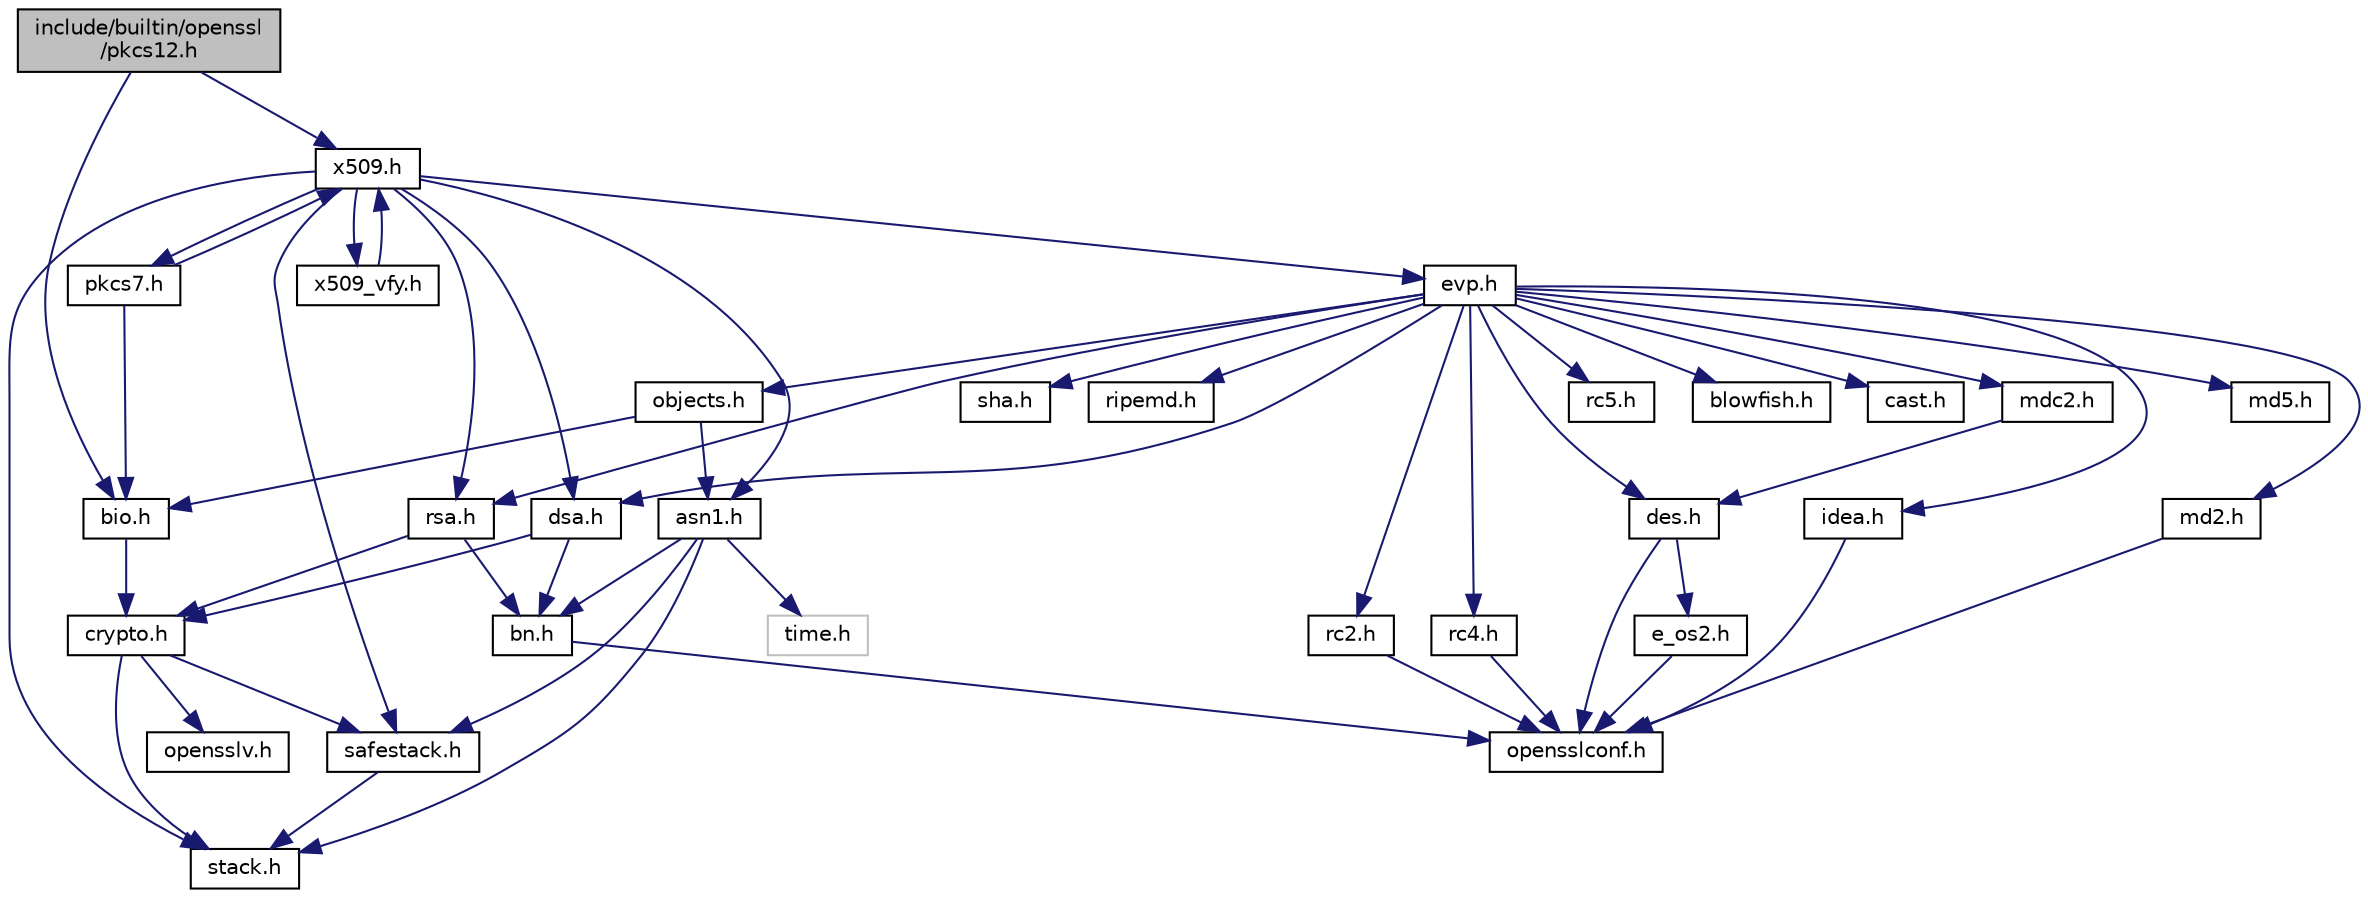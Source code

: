 digraph "include/builtin/openssl/pkcs12.h"
{
 // LATEX_PDF_SIZE
  edge [fontname="Helvetica",fontsize="10",labelfontname="Helvetica",labelfontsize="10"];
  node [fontname="Helvetica",fontsize="10",shape=record];
  Node1 [label="include/builtin/openssl\l/pkcs12.h",height=0.2,width=0.4,color="black", fillcolor="grey75", style="filled", fontcolor="black",tooltip=" "];
  Node1 -> Node2 [color="midnightblue",fontsize="10",style="solid",fontname="Helvetica"];
  Node2 [label="bio.h",height=0.2,width=0.4,color="black", fillcolor="white", style="filled",URL="$bio_8h.html",tooltip=" "];
  Node2 -> Node3 [color="midnightblue",fontsize="10",style="solid",fontname="Helvetica"];
  Node3 [label="crypto.h",height=0.2,width=0.4,color="black", fillcolor="white", style="filled",URL="$crypto_8h.html",tooltip=" "];
  Node3 -> Node4 [color="midnightblue",fontsize="10",style="solid",fontname="Helvetica"];
  Node4 [label="stack.h",height=0.2,width=0.4,color="black", fillcolor="white", style="filled",URL="$stack_8h.html",tooltip=" "];
  Node3 -> Node5 [color="midnightblue",fontsize="10",style="solid",fontname="Helvetica"];
  Node5 [label="safestack.h",height=0.2,width=0.4,color="black", fillcolor="white", style="filled",URL="$safestack_8h.html",tooltip=" "];
  Node5 -> Node4 [color="midnightblue",fontsize="10",style="solid",fontname="Helvetica"];
  Node3 -> Node6 [color="midnightblue",fontsize="10",style="solid",fontname="Helvetica"];
  Node6 [label="opensslv.h",height=0.2,width=0.4,color="black", fillcolor="white", style="filled",URL="$opensslv_8h.html",tooltip=" "];
  Node1 -> Node7 [color="midnightblue",fontsize="10",style="solid",fontname="Helvetica"];
  Node7 [label="x509.h",height=0.2,width=0.4,color="black", fillcolor="white", style="filled",URL="$x509_8h.html",tooltip=" "];
  Node7 -> Node4 [color="midnightblue",fontsize="10",style="solid",fontname="Helvetica"];
  Node7 -> Node8 [color="midnightblue",fontsize="10",style="solid",fontname="Helvetica"];
  Node8 [label="asn1.h",height=0.2,width=0.4,color="black", fillcolor="white", style="filled",URL="$asn1_8h.html",tooltip=" "];
  Node8 -> Node9 [color="midnightblue",fontsize="10",style="solid",fontname="Helvetica"];
  Node9 [label="time.h",height=0.2,width=0.4,color="grey75", fillcolor="white", style="filled",tooltip=" "];
  Node8 -> Node10 [color="midnightblue",fontsize="10",style="solid",fontname="Helvetica"];
  Node10 [label="bn.h",height=0.2,width=0.4,color="black", fillcolor="white", style="filled",URL="$bn_8h.html",tooltip=" "];
  Node10 -> Node11 [color="midnightblue",fontsize="10",style="solid",fontname="Helvetica"];
  Node11 [label="opensslconf.h",height=0.2,width=0.4,color="black", fillcolor="white", style="filled",URL="$opensslconf_8h.html",tooltip=" "];
  Node8 -> Node4 [color="midnightblue",fontsize="10",style="solid",fontname="Helvetica"];
  Node8 -> Node5 [color="midnightblue",fontsize="10",style="solid",fontname="Helvetica"];
  Node7 -> Node5 [color="midnightblue",fontsize="10",style="solid",fontname="Helvetica"];
  Node7 -> Node12 [color="midnightblue",fontsize="10",style="solid",fontname="Helvetica"];
  Node12 [label="rsa.h",height=0.2,width=0.4,color="black", fillcolor="white", style="filled",URL="$rsa_8h.html",tooltip=" "];
  Node12 -> Node10 [color="midnightblue",fontsize="10",style="solid",fontname="Helvetica"];
  Node12 -> Node3 [color="midnightblue",fontsize="10",style="solid",fontname="Helvetica"];
  Node7 -> Node13 [color="midnightblue",fontsize="10",style="solid",fontname="Helvetica"];
  Node13 [label="dsa.h",height=0.2,width=0.4,color="black", fillcolor="white", style="filled",URL="$dsa_8h.html",tooltip=" "];
  Node13 -> Node10 [color="midnightblue",fontsize="10",style="solid",fontname="Helvetica"];
  Node13 -> Node3 [color="midnightblue",fontsize="10",style="solid",fontname="Helvetica"];
  Node7 -> Node14 [color="midnightblue",fontsize="10",style="solid",fontname="Helvetica"];
  Node14 [label="evp.h",height=0.2,width=0.4,color="black", fillcolor="white", style="filled",URL="$evp_8h.html",tooltip=" "];
  Node14 -> Node15 [color="midnightblue",fontsize="10",style="solid",fontname="Helvetica"];
  Node15 [label="md2.h",height=0.2,width=0.4,color="black", fillcolor="white", style="filled",URL="$md2_8h.html",tooltip=" "];
  Node15 -> Node11 [color="midnightblue",fontsize="10",style="solid",fontname="Helvetica"];
  Node14 -> Node16 [color="midnightblue",fontsize="10",style="solid",fontname="Helvetica"];
  Node16 [label="md5.h",height=0.2,width=0.4,color="black", fillcolor="white", style="filled",URL="$md5_8h.html",tooltip=" "];
  Node14 -> Node17 [color="midnightblue",fontsize="10",style="solid",fontname="Helvetica"];
  Node17 [label="sha.h",height=0.2,width=0.4,color="black", fillcolor="white", style="filled",URL="$sha_8h.html",tooltip=" "];
  Node14 -> Node18 [color="midnightblue",fontsize="10",style="solid",fontname="Helvetica"];
  Node18 [label="ripemd.h",height=0.2,width=0.4,color="black", fillcolor="white", style="filled",URL="$ripemd_8h.html",tooltip=" "];
  Node14 -> Node19 [color="midnightblue",fontsize="10",style="solid",fontname="Helvetica"];
  Node19 [label="des.h",height=0.2,width=0.4,color="black", fillcolor="white", style="filled",URL="$des_8h.html",tooltip=" "];
  Node19 -> Node11 [color="midnightblue",fontsize="10",style="solid",fontname="Helvetica"];
  Node19 -> Node20 [color="midnightblue",fontsize="10",style="solid",fontname="Helvetica"];
  Node20 [label="e_os2.h",height=0.2,width=0.4,color="black", fillcolor="white", style="filled",URL="$e__os2_8h.html",tooltip=" "];
  Node20 -> Node11 [color="midnightblue",fontsize="10",style="solid",fontname="Helvetica"];
  Node14 -> Node21 [color="midnightblue",fontsize="10",style="solid",fontname="Helvetica"];
  Node21 [label="rc4.h",height=0.2,width=0.4,color="black", fillcolor="white", style="filled",URL="$rc4_8h.html",tooltip=" "];
  Node21 -> Node11 [color="midnightblue",fontsize="10",style="solid",fontname="Helvetica"];
  Node14 -> Node22 [color="midnightblue",fontsize="10",style="solid",fontname="Helvetica"];
  Node22 [label="rc2.h",height=0.2,width=0.4,color="black", fillcolor="white", style="filled",URL="$rc2_8h.html",tooltip=" "];
  Node22 -> Node11 [color="midnightblue",fontsize="10",style="solid",fontname="Helvetica"];
  Node14 -> Node23 [color="midnightblue",fontsize="10",style="solid",fontname="Helvetica"];
  Node23 [label="rc5.h",height=0.2,width=0.4,color="black", fillcolor="white", style="filled",URL="$rc5_8h.html",tooltip=" "];
  Node14 -> Node24 [color="midnightblue",fontsize="10",style="solid",fontname="Helvetica"];
  Node24 [label="blowfish.h",height=0.2,width=0.4,color="black", fillcolor="white", style="filled",URL="$blowfish_8h.html",tooltip=" "];
  Node14 -> Node25 [color="midnightblue",fontsize="10",style="solid",fontname="Helvetica"];
  Node25 [label="cast.h",height=0.2,width=0.4,color="black", fillcolor="white", style="filled",URL="$cast_8h.html",tooltip=" "];
  Node14 -> Node26 [color="midnightblue",fontsize="10",style="solid",fontname="Helvetica"];
  Node26 [label="idea.h",height=0.2,width=0.4,color="black", fillcolor="white", style="filled",URL="$idea_8h.html",tooltip=" "];
  Node26 -> Node11 [color="midnightblue",fontsize="10",style="solid",fontname="Helvetica"];
  Node14 -> Node27 [color="midnightblue",fontsize="10",style="solid",fontname="Helvetica"];
  Node27 [label="mdc2.h",height=0.2,width=0.4,color="black", fillcolor="white", style="filled",URL="$mdc2_8h.html",tooltip=" "];
  Node27 -> Node19 [color="midnightblue",fontsize="10",style="solid",fontname="Helvetica"];
  Node14 -> Node12 [color="midnightblue",fontsize="10",style="solid",fontname="Helvetica"];
  Node14 -> Node13 [color="midnightblue",fontsize="10",style="solid",fontname="Helvetica"];
  Node14 -> Node28 [color="midnightblue",fontsize="10",style="solid",fontname="Helvetica"];
  Node28 [label="objects.h",height=0.2,width=0.4,color="black", fillcolor="white", style="filled",URL="$objects_8h.html",tooltip=" "];
  Node28 -> Node2 [color="midnightblue",fontsize="10",style="solid",fontname="Helvetica"];
  Node28 -> Node8 [color="midnightblue",fontsize="10",style="solid",fontname="Helvetica"];
  Node7 -> Node29 [color="midnightblue",fontsize="10",style="solid",fontname="Helvetica"];
  Node29 [label="x509_vfy.h",height=0.2,width=0.4,color="black", fillcolor="white", style="filled",URL="$x509__vfy_8h.html",tooltip=" "];
  Node29 -> Node7 [color="midnightblue",fontsize="10",style="solid",fontname="Helvetica"];
  Node7 -> Node30 [color="midnightblue",fontsize="10",style="solid",fontname="Helvetica"];
  Node30 [label="pkcs7.h",height=0.2,width=0.4,color="black", fillcolor="white", style="filled",URL="$pkcs7_8h.html",tooltip=" "];
  Node30 -> Node2 [color="midnightblue",fontsize="10",style="solid",fontname="Helvetica"];
  Node30 -> Node7 [color="midnightblue",fontsize="10",style="solid",fontname="Helvetica"];
}
